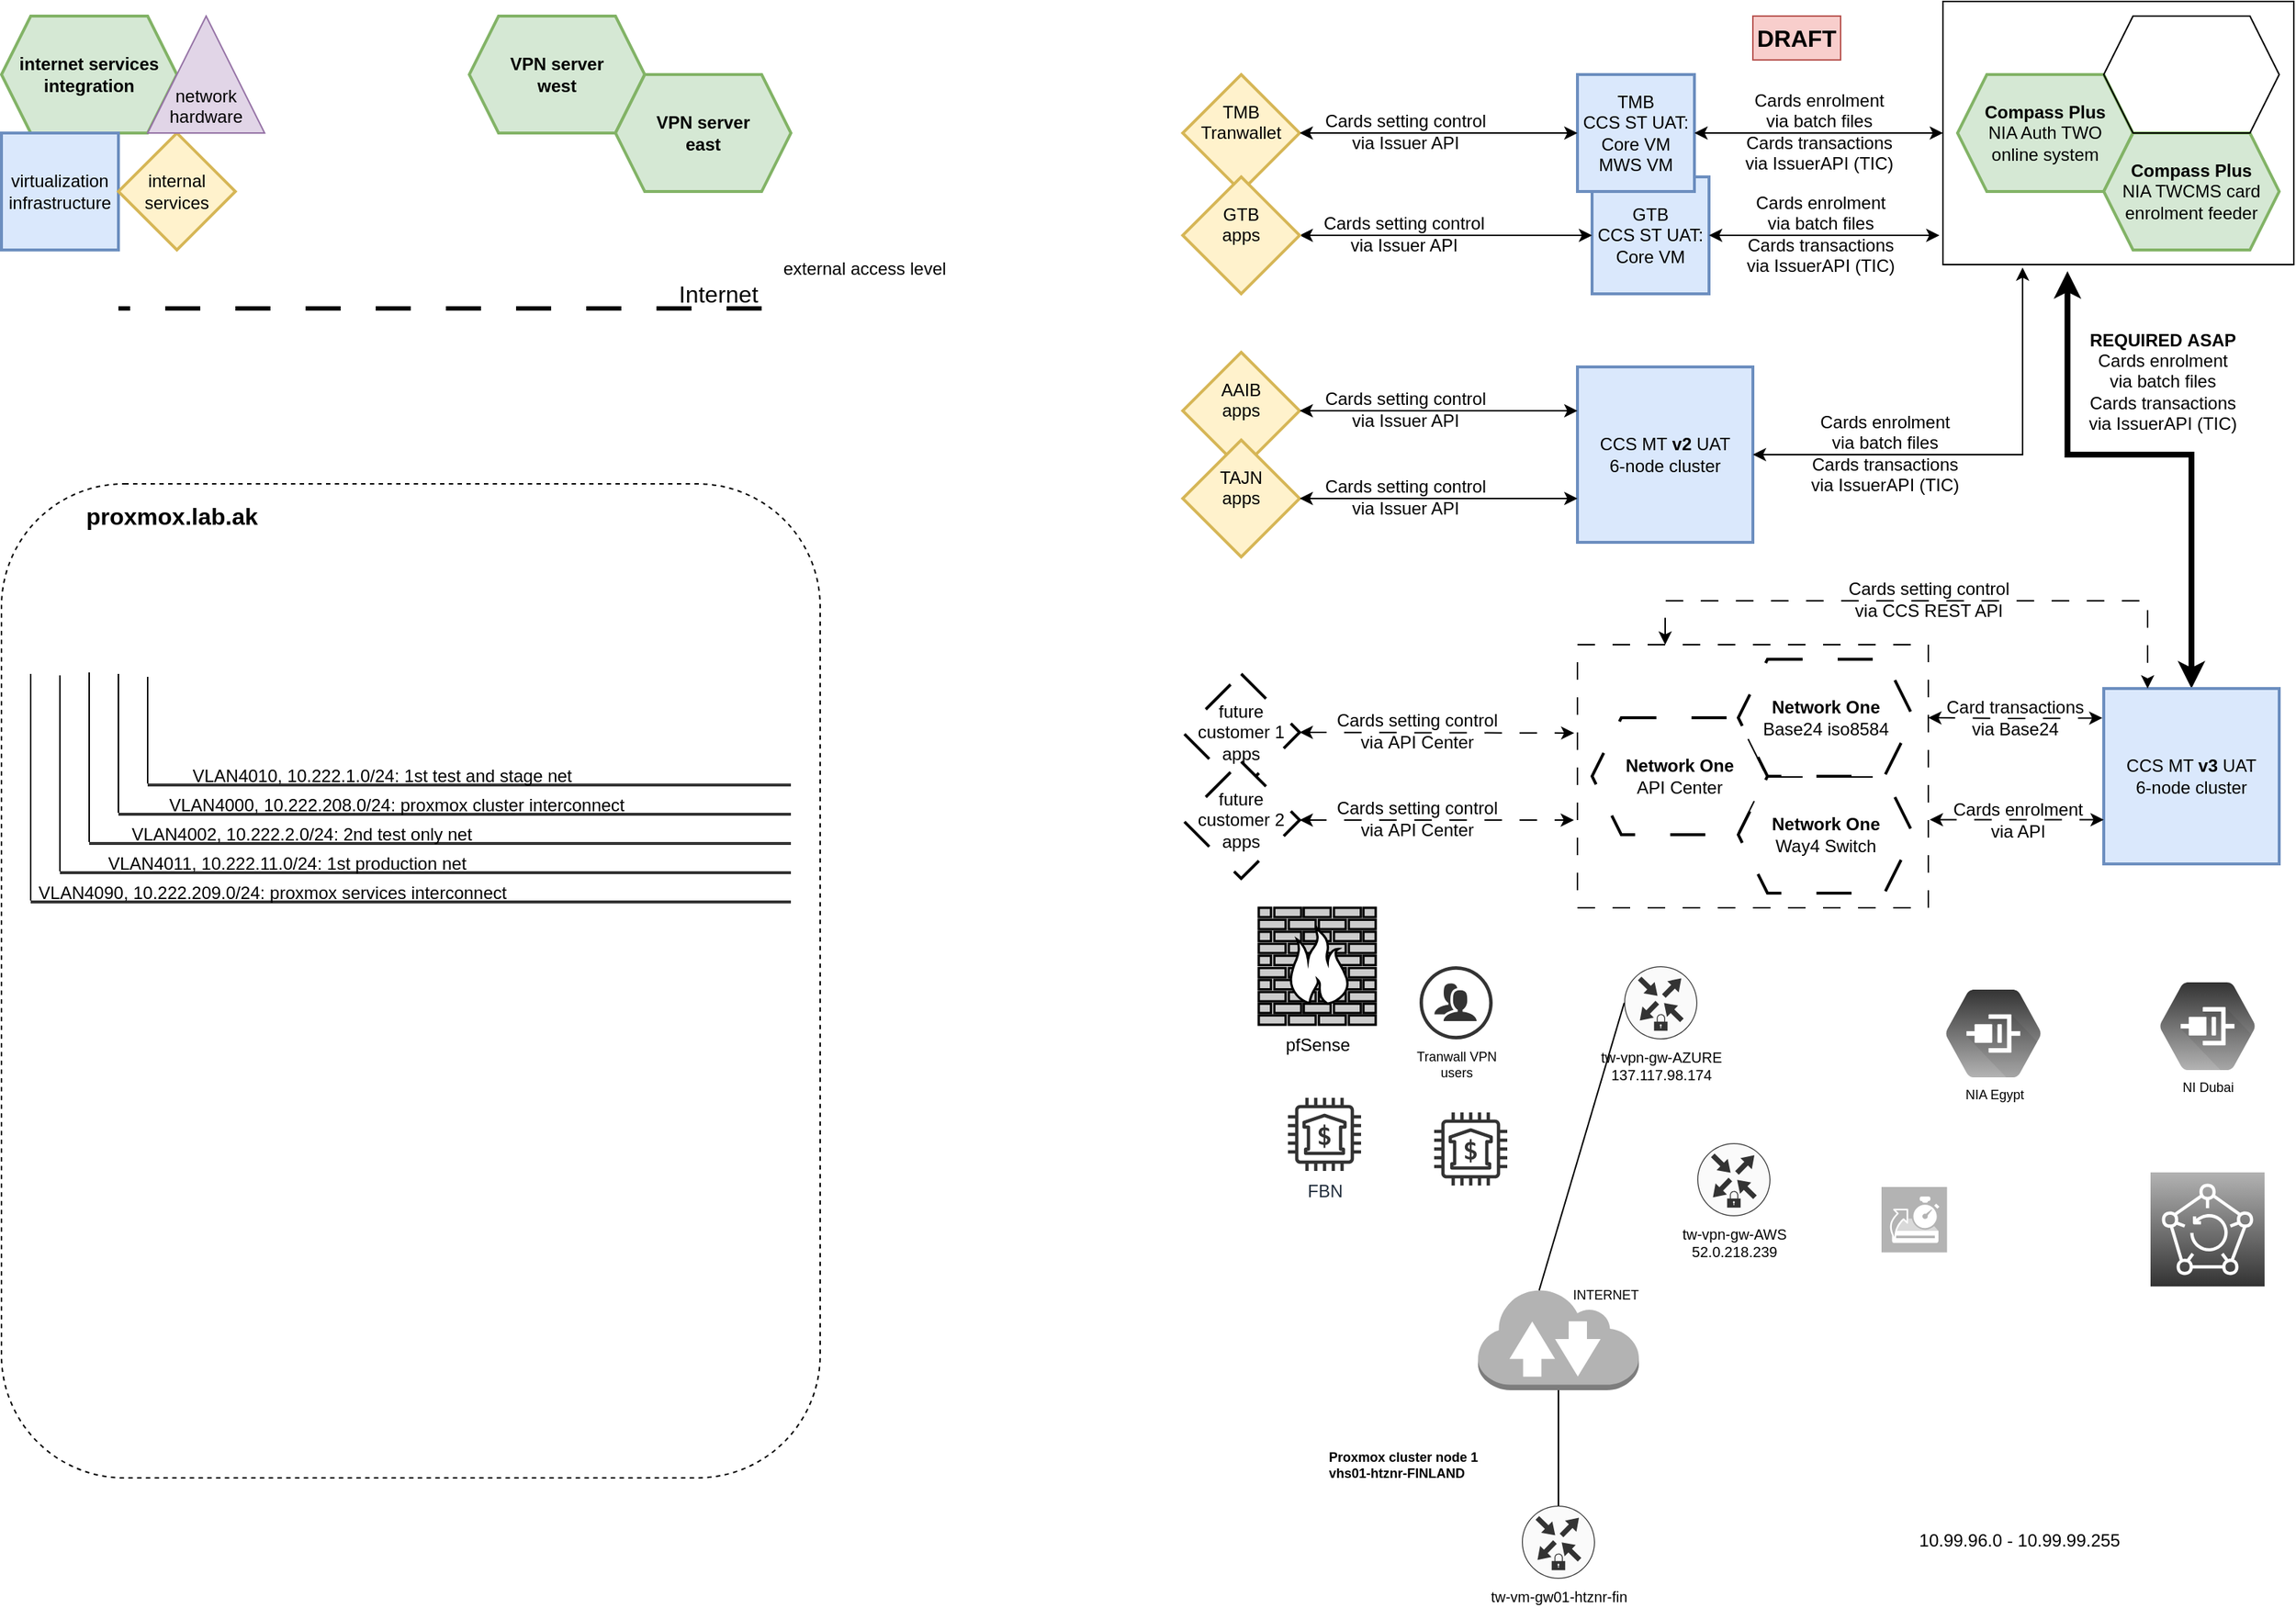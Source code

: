 <mxfile version="24.7.17">
  <diagram name="Page-1" id="bfe91b75-5d2c-26a0-9c1d-138518896778">
    <mxGraphModel dx="699" dy="1121" grid="1" gridSize="10" guides="1" tooltips="1" connect="1" arrows="1" fold="1" page="1" pageScale="1" pageWidth="827" pageHeight="1169" background="none" math="0" shadow="0">
      <root>
        <mxCell id="0" />
        <mxCell id="1" parent="0" />
        <mxCell id="7c3789c024ecab99-8" value="pfSense" style="fontColor=#000000;verticalAlign=top;verticalLabelPosition=bottom;labelPosition=center;align=center;html=1;fillColor=#CCCCCC;strokeColor=#000000;gradientColor=none;gradientDirection=north;strokeWidth=2;shape=mxgraph.networks.firewall;rounded=0;shadow=0;comic=0;" parent="1" vertex="1">
          <mxGeometry x="1740" y="650" width="80" height="80" as="geometry" />
        </mxCell>
        <mxCell id="7VcZDSHDFTKWDOLw7ccw-5" value="Internet" style="endArrow=none;dashed=1;html=1;rounded=0;labelBackgroundColor=none;strokeWidth=3;fontSize=16;spacingLeft=0;spacingRight=0;spacing=0;dashPattern=8 8;" edge="1" parent="1">
          <mxGeometry x="-0.864" y="-10" width="50" height="50" relative="1" as="geometry">
            <mxPoint x="1400" y="240" as="sourcePoint" />
            <mxPoint x="960" y="240" as="targetPoint" />
            <mxPoint as="offset" />
          </mxGeometry>
        </mxCell>
        <mxCell id="7VcZDSHDFTKWDOLw7ccw-9" value="&lt;span style=&quot;text-wrap: nowrap;&quot;&gt;&lt;b&gt;proxmox.lab.ak&lt;/b&gt;&lt;/span&gt;" style="rounded=1;whiteSpace=wrap;html=1;fillColor=none;align=left;verticalAlign=top;dashed=1;spacingLeft=50;spacingRight=0;spacing=8;fontSize=16;" vertex="1" parent="1">
          <mxGeometry x="880" y="360" width="560" height="680" as="geometry" />
        </mxCell>
        <mxCell id="7VcZDSHDFTKWDOLw7ccw-10" value="" style="rounded=0;whiteSpace=wrap;html=1;fillColor=none;dashed=1;dashPattern=12 12;" vertex="1" parent="1">
          <mxGeometry x="1958" y="470" width="240" height="180" as="geometry" />
        </mxCell>
        <mxCell id="7VcZDSHDFTKWDOLw7ccw-11" value="" style="rounded=0;whiteSpace=wrap;html=1;fillColor=none;" vertex="1" parent="1">
          <mxGeometry x="2208" y="30" width="240" height="180" as="geometry" />
        </mxCell>
        <mxCell id="7VcZDSHDFTKWDOLw7ccw-12" value="&lt;b style=&quot;font-size: 12px;&quot;&gt;REQUIRED&amp;nbsp;&lt;/b&gt;&lt;b style=&quot;background-color: initial; font-size: 12px;&quot;&gt;ASAP&lt;/b&gt;&lt;div style=&quot;font-size: 12px;&quot;&gt;&lt;span style=&quot;font-size: 12px;&quot;&gt;Cards enrolment&lt;/span&gt;&lt;br style=&quot;font-size: 12px;&quot;&gt;&lt;div style=&quot;font-size: 12px;&quot;&gt;&lt;span style=&quot;font-size: 12px;&quot;&gt;via&amp;nbsp;&lt;/span&gt;batch files&lt;/div&gt;&lt;span style=&quot;font-size: 12px;&quot;&gt;Cards transactions&lt;/span&gt;&lt;div style=&quot;font-size: 12px;&quot;&gt;via IssuerAPI (TIC)&lt;/div&gt;&lt;/div&gt;" style="edgeStyle=elbowEdgeStyle;rounded=0;orthogonalLoop=1;jettySize=auto;html=1;exitX=0;exitY=0.5;exitDx=0;exitDy=0;entryX=0.355;entryY=1.025;entryDx=0;entryDy=0;startArrow=classic;startFill=1;elbow=vertical;strokeWidth=4;labelBackgroundColor=none;fontSize=12;entryPerimeter=0;" edge="1" parent="1" source="7VcZDSHDFTKWDOLw7ccw-13" target="7VcZDSHDFTKWDOLw7ccw-11">
          <mxGeometry x="-0.028" y="-50" relative="1" as="geometry">
            <Array as="points">
              <mxPoint x="2318" y="340" />
            </Array>
            <mxPoint as="offset" />
          </mxGeometry>
        </mxCell>
        <mxCell id="7VcZDSHDFTKWDOLw7ccw-13" value="CCS MT &lt;b style=&quot;font-size: 12px;&quot;&gt;v3&lt;/b&gt; UAT&lt;div style=&quot;font-size: 12px;&quot;&gt;6-node cluster&lt;/div&gt;" style="rounded=0;whiteSpace=wrap;html=1;strokeWidth=2;direction=south;fillColor=#dae8fc;strokeColor=#6c8ebf;fontSize=12;" vertex="1" parent="1">
          <mxGeometry x="2318" y="500" width="120" height="120" as="geometry" />
        </mxCell>
        <mxCell id="7VcZDSHDFTKWDOLw7ccw-14" value="CCS MT&lt;span style=&quot;background-color: initial; font-size: 12px;&quot;&gt;&amp;nbsp;&lt;b style=&quot;font-size: 12px;&quot;&gt;v2&lt;/b&gt; UAT&lt;/span&gt;&lt;div style=&quot;font-size: 12px;&quot;&gt;&lt;div style=&quot;font-size: 12px;&quot;&gt;6-node cluster&lt;/div&gt;&lt;/div&gt;" style="rounded=0;whiteSpace=wrap;html=1;strokeWidth=2;fontSize=12;fillColor=#dae8fc;strokeColor=#6c8ebf;" vertex="1" parent="1">
          <mxGeometry x="1958" y="280" width="120" height="120" as="geometry" />
        </mxCell>
        <mxCell id="7VcZDSHDFTKWDOLw7ccw-15" value="GTB&lt;br style=&quot;font-size: 12px;&quot;&gt;CCS ST UAT:&lt;br style=&quot;font-size: 12px;&quot;&gt;Core VM" style="rounded=0;whiteSpace=wrap;html=1;strokeWidth=2;fontSize=12;fillColor=#dae8fc;strokeColor=#6c8ebf;" vertex="1" parent="1">
          <mxGeometry x="1968" y="150" width="80" height="80" as="geometry" />
        </mxCell>
        <mxCell id="7VcZDSHDFTKWDOLw7ccw-16" value="&lt;div style=&quot;font-size: 12px;&quot;&gt;&lt;font style=&quot;font-size: 12px;&quot;&gt;TMB&lt;br style=&quot;font-size: 12px;&quot;&gt;&lt;/font&gt;&lt;/div&gt;&lt;font style=&quot;font-size: 12px;&quot;&gt;CCS ST UAT:&lt;br style=&quot;font-size: 12px;&quot;&gt;C&lt;span style=&quot;background-color: initial; font-size: 12px;&quot;&gt;ore VM&lt;/span&gt;&lt;/font&gt;&lt;div style=&quot;font-size: 12px;&quot;&gt;&lt;div style=&quot;font-size: 12px;&quot;&gt;&lt;font style=&quot;font-size: 12px;&quot;&gt;MWS VM&lt;/font&gt;&lt;/div&gt;&lt;/div&gt;" style="rounded=0;whiteSpace=wrap;html=1;strokeWidth=2;fontSize=12;fillColor=#dae8fc;strokeColor=#6c8ebf;" vertex="1" parent="1">
          <mxGeometry x="1958" y="80" width="80" height="80" as="geometry" />
        </mxCell>
        <mxCell id="7VcZDSHDFTKWDOLw7ccw-17" value="Cards enrolment&lt;br style=&quot;font-size: 12px;&quot;&gt;&lt;div style=&quot;font-size: 12px;&quot;&gt;&lt;span style=&quot;background-color: initial; font-size: 12px;&quot;&gt;via&amp;nbsp;&lt;/span&gt;batch files&lt;/div&gt;&lt;div style=&quot;font-size: 12px;&quot;&gt;&lt;span style=&quot;font-size: 12px;&quot;&gt;Cards transactions&lt;/span&gt;&lt;div style=&quot;font-size: 12px;&quot;&gt;via IssuerAPI (TIC)&lt;/div&gt;&lt;/div&gt;" style="edgeStyle=orthogonalEdgeStyle;rounded=0;orthogonalLoop=1;jettySize=auto;html=1;entryX=1;entryY=0.5;entryDx=0;entryDy=0;startArrow=classic;startFill=1;jumpStyle=none;spacingBottom=2;fontSize=12;labelBackgroundColor=none;exitX=0;exitY=0.5;exitDx=0;exitDy=0;" edge="1" parent="1" source="7VcZDSHDFTKWDOLw7ccw-11" target="7VcZDSHDFTKWDOLw7ccw-16">
          <mxGeometry relative="1" as="geometry" />
        </mxCell>
        <mxCell id="7VcZDSHDFTKWDOLw7ccw-18" value="&lt;div style=&quot;font-size: 12px;&quot;&gt;&lt;span style=&quot;font-size: 12px;&quot;&gt;Cards enrolment&lt;/span&gt;&lt;br style=&quot;font-size: 12px;&quot;&gt;&lt;div style=&quot;font-size: 12px;&quot;&gt;&lt;span style=&quot;background-color: initial; font-size: 12px;&quot;&gt;via&amp;nbsp;&lt;/span&gt;batch files&lt;/div&gt;Cards transactions&lt;div style=&quot;font-size: 12px;&quot;&gt;via IssuerAPI (TIC)&lt;/div&gt;&lt;/div&gt;" style="edgeStyle=orthogonalEdgeStyle;rounded=0;orthogonalLoop=1;jettySize=auto;html=1;entryX=1;entryY=0.5;entryDx=0;entryDy=0;startArrow=classic;startFill=1;labelBackgroundColor=none;spacingBottom=2;fontSize=12;exitX=-0.01;exitY=0.889;exitDx=0;exitDy=0;exitPerimeter=0;" edge="1" parent="1" source="7VcZDSHDFTKWDOLw7ccw-11" target="7VcZDSHDFTKWDOLw7ccw-15">
          <mxGeometry x="0.042" relative="1" as="geometry">
            <Array as="points" />
            <mxPoint as="offset" />
          </mxGeometry>
        </mxCell>
        <mxCell id="7VcZDSHDFTKWDOLw7ccw-19" value="&lt;span style=&quot;font-size: 12px;&quot;&gt;Cards enrolment&lt;/span&gt;&lt;br style=&quot;font-size: 12px;&quot;&gt;&lt;div style=&quot;font-size: 12px;&quot;&gt;&lt;span style=&quot;font-size: 12px;&quot;&gt;via&amp;nbsp;&lt;/span&gt;batch files&lt;/div&gt;&lt;span style=&quot;font-size: 12px;&quot;&gt;Cards transactions&lt;/span&gt;&lt;div style=&quot;font-size: 12px;&quot;&gt;via IssuerAPI (TIC)&lt;/div&gt;" style="edgeStyle=orthogonalEdgeStyle;rounded=0;orthogonalLoop=1;jettySize=auto;html=1;entryX=1;entryY=0.5;entryDx=0;entryDy=0;exitX=0.227;exitY=1.011;exitDx=0;exitDy=0;startArrow=classic;startFill=1;spacingRight=0;spacingBottom=2;labelBackgroundColor=none;fontSize=12;exitPerimeter=0;" edge="1" parent="1" source="7VcZDSHDFTKWDOLw7ccw-11" target="7VcZDSHDFTKWDOLw7ccw-14">
          <mxGeometry x="0.424" relative="1" as="geometry">
            <Array as="points">
              <mxPoint x="2263" y="340" />
            </Array>
            <mxPoint as="offset" />
          </mxGeometry>
        </mxCell>
        <mxCell id="7VcZDSHDFTKWDOLw7ccw-20" value="&lt;div style=&quot;font-size: 12px;&quot;&gt;AAIB&lt;/div&gt;&lt;div style=&quot;font-size: 12px;&quot;&gt;apps&lt;/div&gt;&lt;div style=&quot;font-size: 12px;&quot;&gt;&lt;br style=&quot;font-size: 12px;&quot;&gt;&lt;/div&gt;" style="rhombus;whiteSpace=wrap;html=1;strokeWidth=2;fillColor=#fff2cc;strokeColor=#d6b656;fontSize=12;" vertex="1" parent="1">
          <mxGeometry x="1688" y="270" width="80" height="80" as="geometry" />
        </mxCell>
        <mxCell id="7VcZDSHDFTKWDOLw7ccw-21" value="&lt;div style=&quot;font-size: 12px;&quot;&gt;TAJN&lt;/div&gt;&lt;div style=&quot;font-size: 12px;&quot;&gt;apps&lt;/div&gt;&lt;div style=&quot;font-size: 12px;&quot;&gt;&lt;br style=&quot;font-size: 12px;&quot;&gt;&lt;/div&gt;" style="rhombus;whiteSpace=wrap;html=1;strokeWidth=2;fillColor=#fff2cc;strokeColor=#d6b656;fontSize=12;" vertex="1" parent="1">
          <mxGeometry x="1688" y="330" width="80" height="80" as="geometry" />
        </mxCell>
        <mxCell id="7VcZDSHDFTKWDOLw7ccw-22" value="Cards setting control&lt;span style=&quot;font-size: 12px;&quot;&gt;&lt;br style=&quot;font-size: 12px;&quot;&gt;&lt;/span&gt;&lt;div style=&quot;font-size: 12px;&quot;&gt;&lt;span style=&quot;font-size: 12px;&quot;&gt;via&amp;nbsp;&lt;/span&gt;API Center&lt;/div&gt;" style="edgeStyle=elbowEdgeStyle;rounded=0;orthogonalLoop=1;jettySize=auto;html=1;elbow=vertical;startArrow=classic;startFill=1;labelBackgroundColor=none;spacingBottom=2;dashed=1;dashPattern=12 12;fontSize=12;exitX=1;exitY=0.5;exitDx=0;exitDy=0;entryX=-0.009;entryY=0.338;entryDx=0;entryDy=0;entryPerimeter=0;" edge="1" parent="1" source="7VcZDSHDFTKWDOLw7ccw-23" target="7VcZDSHDFTKWDOLw7ccw-10">
          <mxGeometry x="-0.147" relative="1" as="geometry">
            <mxPoint as="offset" />
            <mxPoint x="1918" y="531" as="targetPoint" />
            <Array as="points">
              <mxPoint x="1848" y="530.46" />
            </Array>
            <mxPoint x="1798" y="529" as="sourcePoint" />
          </mxGeometry>
        </mxCell>
        <mxCell id="7VcZDSHDFTKWDOLw7ccw-23" value="&lt;div style=&quot;font-size: 12px;&quot;&gt;future&lt;/div&gt;&lt;div style=&quot;font-size: 12px;&quot;&gt;customer 1&lt;/div&gt;&lt;div style=&quot;font-size: 12px;&quot;&gt;apps&lt;/div&gt;" style="rhombus;whiteSpace=wrap;html=1;strokeWidth=2;dashed=1;dashPattern=12 12;fontSize=12;" vertex="1" parent="1">
          <mxGeometry x="1688" y="490" width="80" height="80" as="geometry" />
        </mxCell>
        <mxCell id="7VcZDSHDFTKWDOLw7ccw-24" value="Cards setting control&lt;div style=&quot;font-size: 12px;&quot;&gt;&lt;span style=&quot;background-color: initial; font-size: 12px;&quot;&gt;via Issuer API&lt;/span&gt;&lt;/div&gt;" style="edgeStyle=orthogonalEdgeStyle;rounded=0;orthogonalLoop=1;jettySize=auto;html=1;entryX=0;entryY=0.5;entryDx=0;entryDy=0;labelBackgroundColor=none;spacingBottom=2;exitX=1;exitY=0.5;exitDx=0;exitDy=0;startArrow=classic;startFill=1;fontSize=12;" edge="1" parent="1" source="7VcZDSHDFTKWDOLw7ccw-27" target="7VcZDSHDFTKWDOLw7ccw-15">
          <mxGeometry x="-0.294" relative="1" as="geometry">
            <mxPoint as="offset" />
          </mxGeometry>
        </mxCell>
        <mxCell id="7VcZDSHDFTKWDOLw7ccw-25" value="&lt;div style=&quot;font-size: 12px;&quot;&gt;TMB&lt;/div&gt;Tranwallet&lt;div style=&quot;font-size: 12px;&quot;&gt;&lt;br style=&quot;font-size: 12px;&quot;&gt;&lt;/div&gt;" style="rhombus;whiteSpace=wrap;html=1;strokeWidth=2;fillColor=#fff2cc;strokeColor=#d6b656;fontSize=12;" vertex="1" parent="1">
          <mxGeometry x="1688" y="80" width="80" height="80" as="geometry" />
        </mxCell>
        <mxCell id="7VcZDSHDFTKWDOLw7ccw-26" value="&lt;span style=&quot;font-size: 12px;&quot;&gt;Cards setting control&lt;/span&gt;&lt;div style=&quot;font-size: 12px;&quot;&gt;&lt;span style=&quot;background-color: initial; font-size: 12px;&quot;&gt;via Issuer API&lt;/span&gt;&lt;/div&gt;" style="edgeStyle=orthogonalEdgeStyle;rounded=0;orthogonalLoop=1;jettySize=auto;html=1;entryX=0;entryY=0.5;entryDx=0;entryDy=0;labelBackgroundColor=none;spacingBottom=2;startArrow=classic;startFill=1;exitX=1;exitY=0.5;exitDx=0;exitDy=0;fontSize=12;" edge="1" parent="1" source="7VcZDSHDFTKWDOLw7ccw-25" target="7VcZDSHDFTKWDOLw7ccw-16">
          <mxGeometry x="-0.25" relative="1" as="geometry">
            <mxPoint x="1829.96" y="155.04" as="sourcePoint" />
            <mxPoint x="1930" y="155.04" as="targetPoint" />
            <mxPoint as="offset" />
          </mxGeometry>
        </mxCell>
        <mxCell id="7VcZDSHDFTKWDOLw7ccw-27" value="&lt;div style=&quot;font-size: 12px;&quot;&gt;GTB&lt;/div&gt;&lt;div style=&quot;font-size: 12px;&quot;&gt;apps&lt;/div&gt;&lt;div style=&quot;font-size: 12px;&quot;&gt;&lt;br style=&quot;font-size: 12px;&quot;&gt;&lt;/div&gt;" style="rhombus;whiteSpace=wrap;html=1;strokeWidth=2;fillColor=#fff2cc;strokeColor=#d6b656;fontSize=12;" vertex="1" parent="1">
          <mxGeometry x="1688" y="150" width="80" height="80" as="geometry" />
        </mxCell>
        <mxCell id="7VcZDSHDFTKWDOLw7ccw-28" value="Cards setting control&lt;div style=&quot;font-size: 12px;&quot;&gt;&lt;span style=&quot;background-color: initial; font-size: 12px;&quot;&gt;via Issuer API&lt;/span&gt;&lt;/div&gt;" style="edgeStyle=orthogonalEdgeStyle;rounded=0;orthogonalLoop=1;jettySize=auto;html=1;entryX=0;entryY=0.25;entryDx=0;entryDy=0;labelBackgroundColor=none;spacingBottom=2;startArrow=classic;startFill=1;exitX=1;exitY=0.5;exitDx=0;exitDy=0;fontSize=12;" edge="1" parent="1" source="7VcZDSHDFTKWDOLw7ccw-20" target="7VcZDSHDFTKWDOLw7ccw-14">
          <mxGeometry x="-0.25" relative="1" as="geometry">
            <mxPoint x="1768" y="309.67" as="sourcePoint" />
            <mxPoint x="1928" y="309.67" as="targetPoint" />
            <mxPoint as="offset" />
          </mxGeometry>
        </mxCell>
        <mxCell id="7VcZDSHDFTKWDOLw7ccw-29" value="Cards setting control&lt;div style=&quot;font-size: 12px;&quot;&gt;&lt;span style=&quot;background-color: initial; font-size: 12px;&quot;&gt;via Issuer API&lt;/span&gt;&lt;/div&gt;" style="edgeStyle=orthogonalEdgeStyle;rounded=0;orthogonalLoop=1;jettySize=auto;html=1;entryX=0;entryY=0.75;entryDx=0;entryDy=0;labelBackgroundColor=none;spacingBottom=2;startArrow=classic;startFill=1;exitX=1;exitY=0.5;exitDx=0;exitDy=0;fontSize=12;" edge="1" parent="1" source="7VcZDSHDFTKWDOLw7ccw-21" target="7VcZDSHDFTKWDOLw7ccw-14">
          <mxGeometry x="-0.25" relative="1" as="geometry">
            <mxPoint x="1778" y="320" as="sourcePoint" />
            <mxPoint x="1938" y="320" as="targetPoint" />
            <mxPoint as="offset" />
          </mxGeometry>
        </mxCell>
        <mxCell id="7VcZDSHDFTKWDOLw7ccw-30" value="Cards setting control&lt;br style=&quot;font-size: 12px;&quot;&gt;&lt;div style=&quot;font-size: 12px;&quot;&gt;via&amp;nbsp;API Center&lt;/div&gt;" style="rounded=0;orthogonalLoop=1;jettySize=auto;html=1;startArrow=classic;startFill=1;edgeStyle=elbowEdgeStyle;elbow=vertical;labelBackgroundColor=none;spacingBottom=2;dashed=1;dashPattern=12 12;fontSize=12;exitX=1;exitY=0.5;exitDx=0;exitDy=0;entryX=-0.01;entryY=0.665;entryDx=0;entryDy=0;entryPerimeter=0;" edge="1" parent="1" source="7VcZDSHDFTKWDOLw7ccw-31" target="7VcZDSHDFTKWDOLw7ccw-10">
          <mxGeometry x="-0.148" relative="1" as="geometry">
            <mxPoint x="1918" y="590" as="targetPoint" />
            <mxPoint as="offset" />
            <Array as="points">
              <mxPoint x="1898" y="590" />
            </Array>
          </mxGeometry>
        </mxCell>
        <mxCell id="7VcZDSHDFTKWDOLw7ccw-31" value="&lt;div style=&quot;font-size: 12px;&quot;&gt;&lt;div style=&quot;font-size: 12px;&quot;&gt;future&lt;/div&gt;&lt;div style=&quot;font-size: 12px;&quot;&gt;customer 2&lt;/div&gt;&lt;div style=&quot;font-size: 12px;&quot;&gt;apps&lt;/div&gt;&lt;/div&gt;" style="rhombus;whiteSpace=wrap;html=1;strokeWidth=2;dashed=1;dashPattern=12 12;fontSize=12;" vertex="1" parent="1">
          <mxGeometry x="1688" y="550" width="80" height="80" as="geometry" />
        </mxCell>
        <mxCell id="7VcZDSHDFTKWDOLw7ccw-32" value="" style="group;fontSize=12;" connectable="0" vertex="1" parent="1">
          <mxGeometry x="2218" y="40" width="220" height="160" as="geometry" />
        </mxCell>
        <mxCell id="7VcZDSHDFTKWDOLw7ccw-33" value="&lt;b style=&quot;font-size: 12px;&quot;&gt;Compass Plus&lt;/b&gt;&lt;br style=&quot;font-size: 12px;&quot;&gt;NIA Auth TWO&lt;div style=&quot;font-size: 12px;&quot;&gt;online system&lt;br style=&quot;font-size: 12px;&quot;&gt;&lt;/div&gt;" style="shape=hexagon;perimeter=hexagonPerimeter2;fixedSize=1;html=1;whiteSpace=wrap;strokeWidth=2;fontSize=12;fillColor=#d5e8d4;strokeColor=#82b366;" vertex="1" parent="7VcZDSHDFTKWDOLw7ccw-32">
          <mxGeometry y="40" width="120" height="80" as="geometry" />
        </mxCell>
        <mxCell id="7VcZDSHDFTKWDOLw7ccw-34" value="&lt;b style=&quot;font-size: 12px;&quot;&gt;Compass Plus&lt;/b&gt;&lt;div style=&quot;font-size: 12px;&quot;&gt;NIA TWCMS card enrolment feeder&lt;br style=&quot;font-size: 12px;&quot;&gt;&lt;/div&gt;" style="shape=hexagon;perimeter=hexagonPerimeter2;fixedSize=1;html=1;whiteSpace=wrap;strokeWidth=2;fontSize=12;fillColor=#d5e8d4;strokeColor=#82b366;" vertex="1" parent="7VcZDSHDFTKWDOLw7ccw-32">
          <mxGeometry x="100" y="80" width="120" height="80" as="geometry" />
        </mxCell>
        <mxCell id="7VcZDSHDFTKWDOLw7ccw-35" value="" style="shape=hexagon;perimeter=hexagonPerimeter2;whiteSpace=wrap;html=1;fixedSize=1;fillColor=none;fontSize=12;" vertex="1" parent="7VcZDSHDFTKWDOLw7ccw-32">
          <mxGeometry x="100" width="120" height="80" as="geometry" />
        </mxCell>
        <mxCell id="7VcZDSHDFTKWDOLw7ccw-36" value="&lt;div style=&quot;font-size: 12px;&quot;&gt;&lt;span style=&quot;font-size: 12px;&quot;&gt;Cards setting control&lt;/span&gt;&lt;br style=&quot;font-size: 12px;&quot;&gt;&lt;/div&gt;&lt;span style=&quot;font-size: 12px;&quot;&gt;via&amp;nbsp;&lt;/span&gt;CCS REST API" style="edgeStyle=orthogonalEdgeStyle;rounded=0;orthogonalLoop=1;jettySize=auto;html=1;exitX=0.25;exitY=0;exitDx=0;exitDy=0;entryX=0;entryY=0.75;entryDx=0;entryDy=0;spacingBottom=2;startArrow=classic;startFill=1;labelBackgroundColor=none;dashed=1;dashPattern=12 12;fontSize=12;" edge="1" parent="1" source="7VcZDSHDFTKWDOLw7ccw-10" target="7VcZDSHDFTKWDOLw7ccw-13">
          <mxGeometry relative="1" as="geometry">
            <Array as="points">
              <mxPoint x="2018" y="440" />
              <mxPoint x="2348" y="440" />
            </Array>
          </mxGeometry>
        </mxCell>
        <mxCell id="7VcZDSHDFTKWDOLw7ccw-37" value="Card transactions&lt;div style=&quot;font-size: 12px;&quot;&gt;via Base24&lt;/div&gt;" style="edgeStyle=orthogonalEdgeStyle;rounded=0;orthogonalLoop=1;jettySize=auto;html=1;entryX=0.168;entryY=1.008;entryDx=0;entryDy=0;entryPerimeter=0;labelBackgroundColor=none;dashed=1;dashPattern=12 12;startArrow=classic;startFill=1;fontSize=12;" edge="1" parent="1" target="7VcZDSHDFTKWDOLw7ccw-13">
          <mxGeometry relative="1" as="geometry">
            <mxPoint x="2198" y="520" as="sourcePoint" />
          </mxGeometry>
        </mxCell>
        <mxCell id="7VcZDSHDFTKWDOLw7ccw-38" value="&lt;b&gt;&lt;font style=&quot;font-size: 16px;&quot;&gt;DRAFT&lt;/font&gt;&lt;/b&gt;" style="text;html=1;align=center;verticalAlign=middle;whiteSpace=wrap;rounded=0;fillColor=#f8cecc;strokeColor=#b85450;" vertex="1" parent="1">
          <mxGeometry x="2078" y="40" width="60" height="30" as="geometry" />
        </mxCell>
        <mxCell id="7VcZDSHDFTKWDOLw7ccw-39" value="&lt;div style=&quot;font-size: 12px;&quot;&gt;&lt;b style=&quot;font-size: 12px;&quot;&gt;Network One&lt;/b&gt;&lt;br style=&quot;font-size: 12px;&quot;&gt;&lt;div style=&quot;font-size: 12px;&quot;&gt;API Center&lt;/div&gt;&lt;/div&gt;" style="shape=hexagon;perimeter=hexagonPerimeter2;fixedSize=1;html=1;whiteSpace=wrap;strokeWidth=2;fontSize=12;dashed=1;dashPattern=12 12;" vertex="1" parent="1">
          <mxGeometry x="1968" y="520" width="120" height="80" as="geometry" />
        </mxCell>
        <mxCell id="7VcZDSHDFTKWDOLw7ccw-40" value="&lt;b style=&quot;font-size: 12px;&quot;&gt;Network One&lt;/b&gt;&lt;br style=&quot;font-size: 12px;&quot;&gt;&lt;div style=&quot;font-size: 12px;&quot;&gt;Way4 Switch&lt;/div&gt;" style="shape=hexagon;perimeter=hexagonPerimeter2;fixedSize=1;html=1;whiteSpace=wrap;strokeWidth=2;dashed=1;dashPattern=12 12;fontSize=12;" vertex="1" parent="1">
          <mxGeometry x="2068" y="560" width="120" height="80" as="geometry" />
        </mxCell>
        <mxCell id="7VcZDSHDFTKWDOLw7ccw-41" value="&lt;b style=&quot;font-size: 12px;&quot;&gt;Network One&lt;/b&gt;&lt;br style=&quot;font-size: 12px;&quot;&gt;&lt;div style=&quot;font-size: 12px;&quot;&gt;Base24 iso8584&lt;/div&gt;" style="shape=hexagon;perimeter=hexagonPerimeter2;fixedSize=1;html=1;whiteSpace=wrap;strokeWidth=2;dashed=1;dashPattern=12 12;fontSize=12;" vertex="1" parent="1">
          <mxGeometry x="2068" y="480" width="120" height="80" as="geometry" />
        </mxCell>
        <mxCell id="7VcZDSHDFTKWDOLw7ccw-42" value="&lt;div style=&quot;font-size: 12px;&quot;&gt;Cards enrolment&lt;/div&gt;&lt;div style=&quot;font-size: 12px;&quot;&gt;via API&lt;/div&gt;" style="edgeStyle=orthogonalEdgeStyle;rounded=0;orthogonalLoop=1;jettySize=auto;html=1;entryX=0.168;entryY=1.008;entryDx=0;entryDy=0;entryPerimeter=0;labelBackgroundColor=none;dashed=1;dashPattern=12 12;startArrow=classic;startFill=1;fontSize=12;" edge="1" parent="1">
          <mxGeometry relative="1" as="geometry">
            <mxPoint x="2199" y="589.75" as="sourcePoint" />
            <mxPoint x="2318" y="589.75" as="targetPoint" />
          </mxGeometry>
        </mxCell>
        <mxCell id="7VcZDSHDFTKWDOLw7ccw-45" value="&lt;div style=&quot;font-size: 12px;&quot;&gt;&lt;b&gt;internet services&lt;/b&gt;&lt;/div&gt;&lt;div style=&quot;font-size: 12px;&quot;&gt;&lt;b&gt;integration&lt;/b&gt;&lt;/div&gt;" style="shape=hexagon;perimeter=hexagonPerimeter2;fixedSize=1;html=1;whiteSpace=wrap;strokeWidth=2;fontSize=12;fillColor=#d5e8d4;strokeColor=#82b366;" vertex="1" parent="1">
          <mxGeometry x="880" y="40" width="120" height="80" as="geometry" />
        </mxCell>
        <mxCell id="7VcZDSHDFTKWDOLw7ccw-44" value="&lt;div style=&quot;font-size: 12px;&quot;&gt;virtualization&lt;/div&gt;&lt;div style=&quot;font-size: 12px;&quot;&gt;infrastructure&lt;/div&gt;" style="rounded=0;whiteSpace=wrap;html=1;strokeWidth=2;fontSize=12;fillColor=#dae8fc;strokeColor=#6c8ebf;" vertex="1" parent="1">
          <mxGeometry x="880" y="120" width="80" height="80" as="geometry" />
        </mxCell>
        <mxCell id="7VcZDSHDFTKWDOLw7ccw-43" value="&lt;div style=&quot;font-size: 12px;&quot;&gt;internal&lt;/div&gt;&lt;div style=&quot;font-size: 12px;&quot;&gt;services&lt;/div&gt;" style="rhombus;whiteSpace=wrap;html=1;strokeWidth=2;fillColor=#fff2cc;strokeColor=#d6b656;fontSize=12;" vertex="1" parent="1">
          <mxGeometry x="960" y="120" width="80" height="80" as="geometry" />
        </mxCell>
        <mxCell id="7VcZDSHDFTKWDOLw7ccw-46" value="&lt;div&gt;&lt;br&gt;&lt;/div&gt;&lt;div&gt;&lt;br&gt;&lt;/div&gt;&lt;div&gt;&lt;br&gt;&lt;/div&gt;network&lt;div&gt;hardware&lt;/div&gt;" style="triangle;whiteSpace=wrap;html=1;direction=north;fillColor=#e1d5e7;strokeColor=#9673a6;" vertex="1" parent="1">
          <mxGeometry x="980" y="40" width="80" height="80" as="geometry" />
        </mxCell>
        <mxCell id="7VcZDSHDFTKWDOLw7ccw-49" value="&lt;b&gt;VPN server&lt;/b&gt;&lt;div&gt;&lt;b&gt;west&lt;/b&gt;&lt;/div&gt;" style="shape=hexagon;perimeter=hexagonPerimeter2;fixedSize=1;html=1;whiteSpace=wrap;strokeWidth=2;fontSize=12;fillColor=#d5e8d4;strokeColor=#82b366;" vertex="1" parent="1">
          <mxGeometry x="1200" y="40" width="120" height="80" as="geometry" />
        </mxCell>
        <mxCell id="7VcZDSHDFTKWDOLw7ccw-50" value="&lt;b&gt;VPN server&lt;/b&gt;&lt;div&gt;&lt;b&gt;east&lt;/b&gt;&lt;/div&gt;" style="shape=hexagon;perimeter=hexagonPerimeter2;fixedSize=1;html=1;whiteSpace=wrap;strokeWidth=2;fontSize=12;fillColor=#d5e8d4;strokeColor=#82b366;" vertex="1" parent="1">
          <mxGeometry x="1300" y="80" width="120" height="80" as="geometry" />
        </mxCell>
        <mxCell id="7VcZDSHDFTKWDOLw7ccw-51" value="&lt;p style=&quot;line-height: 190%&quot;&gt;&lt;/p&gt;&lt;div&gt;&lt;/div&gt;VLAN4090, 10.222.209.0/24: proxmox services interconnect&lt;br&gt;&lt;p&gt;&lt;/p&gt;" style="line;strokeWidth=2;html=1;perimeter=backbonePerimeter;points=[];outlineConnect=0;strokeColor=#333333;spacingTop=0;verticalAlign=bottom;spacing=0;labelBackgroundColor=none;align=center;labelPosition=center;verticalLabelPosition=top;spacingBottom=-18;spacingRight=190;" vertex="1" parent="1">
          <mxGeometry x="900" y="641" width="520" height="10" as="geometry" />
        </mxCell>
        <mxCell id="7VcZDSHDFTKWDOLw7ccw-52" value="&lt;p style=&quot;line-height: 190%&quot;&gt;&lt;/p&gt;&lt;div&gt;&lt;/div&gt;VLAN4011, 10.222.11.0/24: 1st production net&lt;br&gt;&lt;p&gt;&lt;/p&gt;" style="line;strokeWidth=2;html=1;perimeter=backbonePerimeter;points=[];outlineConnect=0;strokeColor=#333333;spacingTop=0;verticalAlign=bottom;spacing=0;labelBackgroundColor=none;align=center;labelPosition=center;verticalLabelPosition=top;spacingBottom=-18;spacingRight=190;" vertex="1" parent="1">
          <mxGeometry x="920" y="621" width="500" height="10" as="geometry" />
        </mxCell>
        <mxCell id="7VcZDSHDFTKWDOLw7ccw-53" value="&lt;p style=&quot;line-height: 190%&quot;&gt;&lt;/p&gt;&lt;div&gt;&lt;/div&gt;VLAN4002, 10.222.2.0/24: 2nd test only net&lt;br&gt;&lt;p&gt;&lt;/p&gt;" style="line;strokeWidth=2;html=1;perimeter=backbonePerimeter;points=[];outlineConnect=0;strokeColor=#333333;spacingTop=0;verticalAlign=bottom;spacing=0;labelBackgroundColor=none;align=center;labelPosition=center;verticalLabelPosition=top;spacingBottom=-18;spacingRight=190;" vertex="1" parent="1">
          <mxGeometry x="940" y="601" width="480" height="10" as="geometry" />
        </mxCell>
        <mxCell id="7VcZDSHDFTKWDOLw7ccw-54" value="&lt;p style=&quot;line-height: 190%&quot;&gt;&lt;/p&gt;&lt;div&gt;&lt;/div&gt;VLAN4000, 10.222.208.0/24: proxmox cluster interconnect&lt;br&gt;&lt;p&gt;&lt;/p&gt;" style="line;strokeWidth=2;html=1;perimeter=backbonePerimeter;points=[];outlineConnect=0;strokeColor=#333333;spacingTop=0;verticalAlign=bottom;spacing=0;labelBackgroundColor=none;align=center;labelPosition=center;verticalLabelPosition=top;spacingBottom=-18;spacingRight=80;" vertex="1" parent="1">
          <mxGeometry x="960" y="581" width="460" height="10" as="geometry" />
        </mxCell>
        <mxCell id="7VcZDSHDFTKWDOLw7ccw-55" value="&lt;p style=&quot;line-height: 190%&quot;&gt;&lt;/p&gt;&lt;div&gt;&lt;/div&gt;VLAN4010, 10.222.1.0/24: 1st test and stage net&lt;br&gt;&lt;p&gt;&lt;/p&gt;" style="line;strokeWidth=2;html=1;perimeter=backbonePerimeter;points=[];outlineConnect=0;strokeColor=#333333;spacingTop=0;verticalAlign=bottom;spacing=0;labelBackgroundColor=none;align=center;labelPosition=center;verticalLabelPosition=top;spacingBottom=-18;spacingRight=120;" vertex="1" parent="1">
          <mxGeometry x="980" y="561" width="440" height="10" as="geometry" />
        </mxCell>
        <mxCell id="7VcZDSHDFTKWDOLw7ccw-56" value="" style="orthogonalLoop=1;jettySize=auto;html=1;endArrow=none;strokeWidth=1;fontColor=#000000;fontSize=12;verticalAlign=top;strokeColor=#000000;fillColor=#ffffff;spacingTop=4;" edge="1" parent="1" source="7VcZDSHDFTKWDOLw7ccw-55">
          <mxGeometry relative="1" as="geometry">
            <mxPoint x="980" y="492" as="targetPoint" />
            <mxPoint x="990" y="655" as="sourcePoint" />
          </mxGeometry>
        </mxCell>
        <mxCell id="7VcZDSHDFTKWDOLw7ccw-57" value="" style="orthogonalLoop=1;jettySize=auto;html=1;endArrow=none;strokeWidth=1;fontColor=#000000;fontSize=12;verticalAlign=top;strokeColor=#000000;fillColor=#ffffff;spacingTop=4;entryX=0.25;entryY=1;entryDx=0;entryDy=0;" edge="1" parent="1" source="7VcZDSHDFTKWDOLw7ccw-54">
          <mxGeometry relative="1" as="geometry">
            <mxPoint x="960" y="490" as="targetPoint" />
            <mxPoint x="1040" y="585" as="sourcePoint" />
          </mxGeometry>
        </mxCell>
        <mxCell id="7VcZDSHDFTKWDOLw7ccw-58" value="" style="orthogonalLoop=1;jettySize=auto;html=1;endArrow=none;strokeWidth=1;fontColor=#000000;fontSize=12;verticalAlign=top;strokeColor=#000000;fillColor=#ffffff;spacingTop=4;entryX=0.165;entryY=0.997;entryDx=0;entryDy=0;entryPerimeter=0;" edge="1" parent="1" source="7VcZDSHDFTKWDOLw7ccw-53">
          <mxGeometry relative="1" as="geometry">
            <mxPoint x="940" y="489" as="targetPoint" />
            <mxPoint x="1058" y="575" as="sourcePoint" />
          </mxGeometry>
        </mxCell>
        <mxCell id="7VcZDSHDFTKWDOLw7ccw-59" value="" style="orthogonalLoop=1;jettySize=auto;html=1;endArrow=none;strokeWidth=1;fontColor=#000000;fontSize=12;verticalAlign=top;strokeColor=#000000;fillColor=#ffffff;spacingTop=4;entryX=0.085;entryY=1.006;entryDx=0;entryDy=0;entryPerimeter=0;" edge="1" parent="1" source="7VcZDSHDFTKWDOLw7ccw-52">
          <mxGeometry relative="1" as="geometry">
            <mxPoint x="920" y="491" as="targetPoint" />
            <mxPoint x="1045" y="615" as="sourcePoint" />
          </mxGeometry>
        </mxCell>
        <mxCell id="7VcZDSHDFTKWDOLw7ccw-60" value="" style="orthogonalLoop=1;jettySize=auto;html=1;endArrow=none;strokeWidth=1;fontColor=#000000;fontSize=12;verticalAlign=top;strokeColor=#000000;fillColor=#ffffff;spacingTop=4;entryX=0;entryY=1;entryDx=0;entryDy=0;" edge="1" parent="1" source="7VcZDSHDFTKWDOLw7ccw-51">
          <mxGeometry relative="1" as="geometry">
            <mxPoint x="900" y="490" as="targetPoint" />
            <mxPoint x="1030" y="635" as="sourcePoint" />
          </mxGeometry>
        </mxCell>
        <mxCell id="7VcZDSHDFTKWDOLw7ccw-61" value="external access level" style="text;html=1;align=center;verticalAlign=middle;resizable=0;points=[];autosize=1;strokeColor=none;fillColor=none;" vertex="1" parent="1">
          <mxGeometry x="1405" y="198" width="130" height="30" as="geometry" />
        </mxCell>
        <mxCell id="7VcZDSHDFTKWDOLw7ccw-62" value="Proxmox cluster node 1&lt;br&gt;vhs01-htznr-FINLAND" style="shape=image;html=1;verticalAlign=middle;verticalLabelPosition=middle;labelBackgroundColor=#ffffff;imageAspect=0;aspect=fixed;image=https://cdn4.iconfinder.com/data/icons/logos-brands-5/24/proxmox-128.png;labelPosition=right;align=left;fontSize=9;fontStyle=1;spacing=2;spacingBottom=-8;" vertex="1" parent="1">
          <mxGeometry x="1770" y="1019" width="16.216" height="16.216" as="geometry" />
        </mxCell>
        <mxCell id="7VcZDSHDFTKWDOLw7ccw-63" value="tw-vm-gw01-htznr-fin" style="points=[[0.5,0,0],[1,0.5,0],[0.5,1,0],[0,0.5,0],[0.145,0.145,0],[0.856,0.145,0],[0.855,0.856,0],[0.145,0.855,0]];verticalLabelPosition=bottom;html=1;verticalAlign=top;aspect=fixed;align=center;pointerEvents=1;shape=mxgraph.cisco19.rect;prIcon=secure_router;fillColor=#FAFAFA;strokeColor=#333333;fontSize=10;" vertex="1" parent="1">
          <mxGeometry x="1920" y="1059" width="50" height="50" as="geometry" />
        </mxCell>
        <mxCell id="7VcZDSHDFTKWDOLw7ccw-64" value="tw-vpn-gw-AZURE&lt;br&gt;137.117.98.174" style="points=[[0.5,0,0],[1,0.5,0],[0.5,1,0],[0,0.5,0],[0.145,0.145,0],[0.856,0.145,0],[0.855,0.856,0],[0.145,0.855,0]];verticalLabelPosition=bottom;html=1;verticalAlign=top;aspect=fixed;align=center;pointerEvents=1;shape=mxgraph.cisco19.rect;prIcon=secure_router;fillColor=#FAFAFA;strokeColor=#333333;fontSize=10;" vertex="1" parent="1">
          <mxGeometry x="1990" y="690" width="50" height="50" as="geometry" />
        </mxCell>
        <mxCell id="7VcZDSHDFTKWDOLw7ccw-65" value="tw-vpn-gw-AWS&lt;br&gt;52.0.218.239" style="points=[[0.5,0,0],[1,0.5,0],[0.5,1,0],[0,0.5,0],[0.145,0.145,0],[0.856,0.145,0],[0.855,0.856,0],[0.145,0.855,0]];verticalLabelPosition=bottom;html=1;verticalAlign=top;aspect=fixed;align=center;pointerEvents=1;shape=mxgraph.cisco19.rect;prIcon=secure_router;fillColor=#FAFAFA;strokeColor=#333333;fontSize=10;" vertex="1" parent="1">
          <mxGeometry x="2040" y="811" width="50" height="50" as="geometry" />
        </mxCell>
        <mxCell id="7VcZDSHDFTKWDOLw7ccw-66" value="Tranwall VPN&lt;br&gt;users" style="verticalLabelPosition=bottom;html=1;fillColor=#333333;verticalAlign=top;pointerEvents=1;align=center;points=[[0.25,0,0],[0.5,0,0],[0.75,0,0],[1,0.5,0],[0.75,1,0],[0.5,1,0],[0.25,1,0],[0,0.5,0],[0.125,0.25,0],[0.125,0.75,0],[0.875,0.25,0],[0.875,0.75,0]];shape=mxgraph.cisco_safe.design.users;strokeColor=#333333;strokeWidth=2;fontSize=9;" vertex="1" parent="1">
          <mxGeometry x="1850" y="690" width="50" height="50" as="geometry" />
        </mxCell>
        <mxCell id="7VcZDSHDFTKWDOLw7ccw-67" value="INTERNET" style="outlineConnect=0;dashed=0;verticalLabelPosition=top;verticalAlign=bottom;align=left;html=1;shape=mxgraph.aws3.internet_2;fillColor=#B3B3B3;gradientColor=none;strokeColor=#333333;strokeWidth=2;fontSize=9;labelPosition=right;spacingBottom=-13;spacingLeft=-47;" vertex="1" parent="1">
          <mxGeometry x="1890" y="910" width="110" height="70" as="geometry" />
        </mxCell>
        <mxCell id="7VcZDSHDFTKWDOLw7ccw-68" value="" style="edgeStyle=none;rounded=0;orthogonalLoop=1;jettySize=auto;html=1;strokeColor=#000000;strokeWidth=1;fontSize=9;align=right;endArrow=none;endFill=0;" edge="1" parent="1" source="7VcZDSHDFTKWDOLw7ccw-63" target="7VcZDSHDFTKWDOLw7ccw-67">
          <mxGeometry relative="1" as="geometry" />
        </mxCell>
        <mxCell id="7VcZDSHDFTKWDOLw7ccw-69" value="" style="edgeStyle=none;rounded=0;orthogonalLoop=1;jettySize=auto;html=1;strokeColor=#000000;strokeWidth=1;fontSize=9;align=right;endArrow=none;endFill=0;entryX=0;entryY=0.5;entryDx=0;entryDy=0;entryPerimeter=0;exitX=0.38;exitY=0.025;exitDx=0;exitDy=0;exitPerimeter=0;" edge="1" parent="1" source="7VcZDSHDFTKWDOLw7ccw-67" target="7VcZDSHDFTKWDOLw7ccw-64">
          <mxGeometry relative="1" as="geometry">
            <mxPoint x="1955" y="1069" as="sourcePoint" />
            <mxPoint x="1955" y="990" as="targetPoint" />
          </mxGeometry>
        </mxCell>
        <mxCell id="7VcZDSHDFTKWDOLw7ccw-70" value="" style="outlineConnect=0;fontColor=#232F3E;gradientColor=#B3B3B3;gradientDirection=north;fillColor=#333333;strokeColor=#ffffff;dashed=0;verticalLabelPosition=bottom;verticalAlign=top;align=center;html=1;fontSize=12;fontStyle=0;aspect=fixed;shape=mxgraph.aws4.resourceIcon;resIcon=mxgraph.aws4.backup;" vertex="1" parent="1">
          <mxGeometry x="2350" y="831" width="78" height="78" as="geometry" />
        </mxCell>
        <mxCell id="7VcZDSHDFTKWDOLw7ccw-71" value="" style="shadow=0;dashed=0;html=1;strokeColor=none;fillColor=#B3B3B3;labelPosition=center;verticalLabelPosition=bottom;verticalAlign=top;align=center;outlineConnect=0;shape=mxgraph.veeam.2d.backup_from_storage_snapshots;fontSize=9;" vertex="1" parent="1">
          <mxGeometry x="2166" y="841" width="44.8" height="44.8" as="geometry" />
        </mxCell>
        <mxCell id="7VcZDSHDFTKWDOLw7ccw-72" value="FBN" style="outlineConnect=0;fontColor=#232F3E;gradientColor=none;fillColor=#333333;strokeColor=none;dashed=0;verticalLabelPosition=bottom;verticalAlign=top;align=center;html=1;fontSize=12;fontStyle=0;aspect=fixed;pointerEvents=1;shape=mxgraph.aws4.bank;" vertex="1" parent="1">
          <mxGeometry x="1760" y="780" width="50" height="50" as="geometry" />
        </mxCell>
        <mxCell id="7VcZDSHDFTKWDOLw7ccw-73" value="" style="outlineConnect=0;fontColor=#232F3E;gradientColor=none;fillColor=#333333;strokeColor=none;dashed=0;verticalLabelPosition=bottom;verticalAlign=top;align=center;html=1;fontSize=12;fontStyle=0;aspect=fixed;pointerEvents=1;shape=mxgraph.aws4.bank;" vertex="1" parent="1">
          <mxGeometry x="1860" y="790" width="50" height="50" as="geometry" />
        </mxCell>
        <mxCell id="7VcZDSHDFTKWDOLw7ccw-74" value="NIA Egypt" style="shape=mxgraph.gcp.networking.cloud_partner_interconnect;html=1;fillColor=#333333;gradientColor=#B3B3B3;strokeColor=none;verticalLabelPosition=bottom;verticalAlign=top;align=center;fontSize=9;" vertex="1" parent="1">
          <mxGeometry x="2210" y="706" width="65" height="60" as="geometry" />
        </mxCell>
        <mxCell id="7VcZDSHDFTKWDOLw7ccw-75" value="NI Dubai" style="shape=mxgraph.gcp.networking.cloud_partner_interconnect;html=1;fillColor=#333333;gradientColor=#B3B3B3;strokeColor=none;verticalLabelPosition=bottom;verticalAlign=top;align=center;fontSize=9;" vertex="1" parent="1">
          <mxGeometry x="2356.5" y="701" width="65" height="60" as="geometry" />
        </mxCell>
        <mxCell id="7VcZDSHDFTKWDOLw7ccw-76" value="10.99.96.0 - 10.99.99.255" style="text;html=1;align=center;verticalAlign=middle;resizable=0;points=[];autosize=1;strokeColor=none;fillColor=none;" vertex="1" parent="1">
          <mxGeometry x="2180" y="1068" width="160" height="30" as="geometry" />
        </mxCell>
      </root>
    </mxGraphModel>
  </diagram>
</mxfile>
